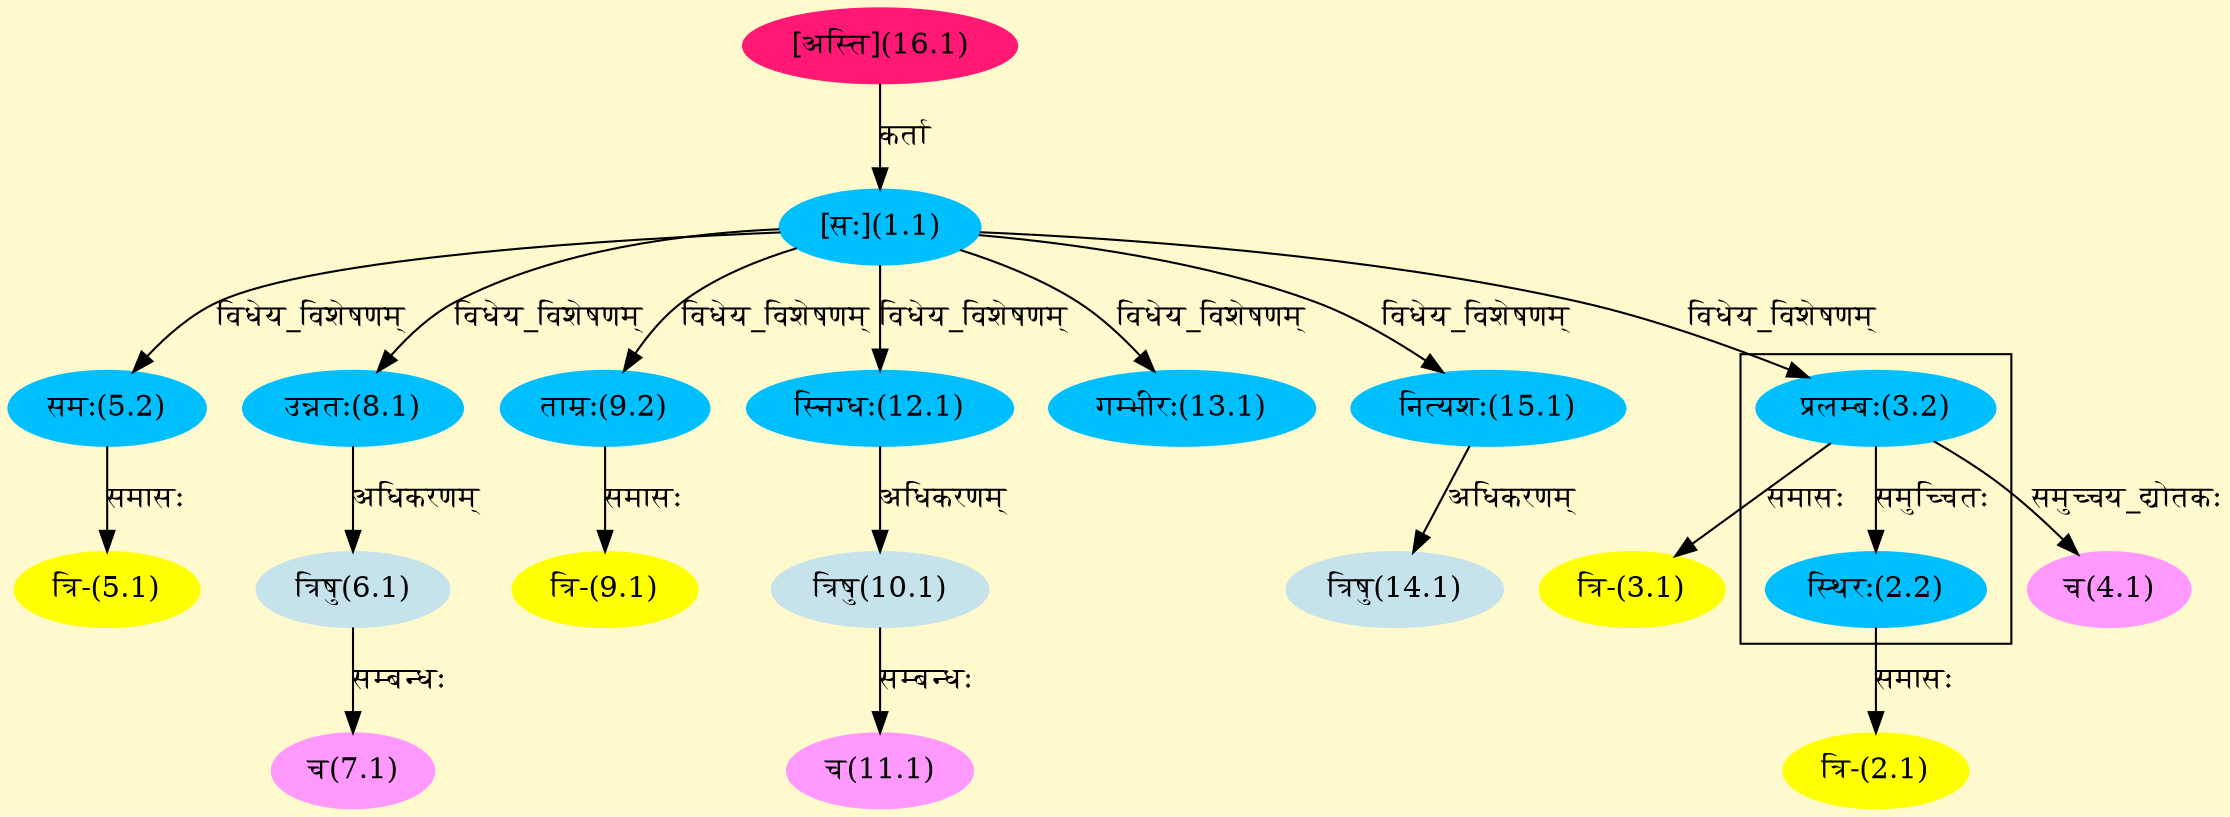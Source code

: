 digraph G{
rankdir=BT;
 compound=true;
 bgcolor="lemonchiffon1";

subgraph cluster_1{
Node2_2 [style=filled, color="#00BFFF" label = "स्थिरः(2.2)"]
Node3_2 [style=filled, color="#00BFFF" label = "प्रलम्बः(3.2)"]

}
Node1_1 [style=filled, color="#00BFFF" label = "[सः](1.1)"]
Node16_1 [style=filled, color="#FF1975" label = "[अस्ति](16.1)"]
Node2_1 [style=filled, color="#FFFF00" label = "त्रि-(2.1)"]
Node2_2 [style=filled, color="#00BFFF" label = "स्थिरः(2.2)"]
Node3_1 [style=filled, color="#FFFF00" label = "त्रि-(3.1)"]
Node3_2 [style=filled, color="#00BFFF" label = "प्रलम्बः(3.2)"]
Node4_1 [style=filled, color="#FF99FF" label = "च(4.1)"]
Node5_1 [style=filled, color="#FFFF00" label = "त्रि-(5.1)"]
Node5_2 [style=filled, color="#00BFFF" label = "समः(5.2)"]
Node6_1 [style=filled, color="#C6E2EB" label = "त्रिषु(6.1)"]
Node8_1 [style=filled, color="#00BFFF" label = "उन्नतः(8.1)"]
Node7_1 [style=filled, color="#FF99FF" label = "च(7.1)"]
Node9_1 [style=filled, color="#FFFF00" label = "त्रि-(9.1)"]
Node9_2 [style=filled, color="#00BFFF" label = "ताम्रः(9.2)"]
Node10_1 [style=filled, color="#C6E2EB" label = "त्रिषु(10.1)"]
Node12_1 [style=filled, color="#00BFFF" label = "स्निग्धः(12.1)"]
Node11_1 [style=filled, color="#FF99FF" label = "च(11.1)"]
Node13_1 [style=filled, color="#00BFFF" label = "गम्भीरः(13.1)"]
Node14_1 [style=filled, color="#C6E2EB" label = "त्रिषु(14.1)"]
Node15_1 [style=filled, color="#00BFFF" label = "नित्यशः(15.1)"]
/* Start of Relations section */

Node1_1 -> Node16_1 [  label="कर्ता"  dir="back" ]
Node2_1 -> Node2_2 [  label="समासः"  dir="back" ]
Node2_2 -> Node3_2 [  label="समुच्चितः"  dir="back" ]
Node3_1 -> Node3_2 [  label="समासः"  dir="back" ]
Node3_2 -> Node1_1 [  label="विधेय_विशेषणम्"  dir="back" ]
Node4_1 -> Node3_2 [  label="समुच्चय_द्योतकः"  dir="back" ]
Node5_1 -> Node5_2 [  label="समासः"  dir="back" ]
Node5_2 -> Node1_1 [  label="विधेय_विशेषणम्"  dir="back" ]
Node6_1 -> Node8_1 [  label="अधिकरणम्"  dir="back" ]
Node7_1 -> Node6_1 [  label="सम्बन्धः"  dir="back" ]
Node8_1 -> Node1_1 [  label="विधेय_विशेषणम्"  dir="back" ]
Node9_1 -> Node9_2 [  label="समासः"  dir="back" ]
Node9_2 -> Node1_1 [  label="विधेय_विशेषणम्"  dir="back" ]
Node10_1 -> Node12_1 [  label="अधिकरणम्"  dir="back" ]
Node11_1 -> Node10_1 [  label="सम्बन्धः"  dir="back" ]
Node12_1 -> Node1_1 [  label="विधेय_विशेषणम्"  dir="back" ]
Node13_1 -> Node1_1 [  label="विधेय_विशेषणम्"  dir="back" ]
Node14_1 -> Node15_1 [  label="अधिकरणम्"  dir="back" ]
Node15_1 -> Node1_1 [  label="विधेय_विशेषणम्"  dir="back" ]
}
